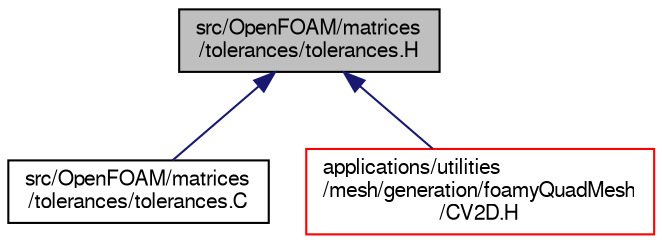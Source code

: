 digraph "src/OpenFOAM/matrices/tolerances/tolerances.H"
{
  bgcolor="transparent";
  edge [fontname="FreeSans",fontsize="10",labelfontname="FreeSans",labelfontsize="10"];
  node [fontname="FreeSans",fontsize="10",shape=record];
  Node85 [label="src/OpenFOAM/matrices\l/tolerances/tolerances.H",height=0.2,width=0.4,color="black", fillcolor="grey75", style="filled", fontcolor="black"];
  Node85 -> Node86 [dir="back",color="midnightblue",fontsize="10",style="solid",fontname="FreeSans"];
  Node86 [label="src/OpenFOAM/matrices\l/tolerances/tolerances.C",height=0.2,width=0.4,color="black",URL="$a11072.html"];
  Node85 -> Node87 [dir="back",color="midnightblue",fontsize="10",style="solid",fontname="FreeSans"];
  Node87 [label="applications/utilities\l/mesh/generation/foamyQuadMesh\l/CV2D.H",height=0.2,width=0.4,color="red",URL="$a18461.html"];
}
